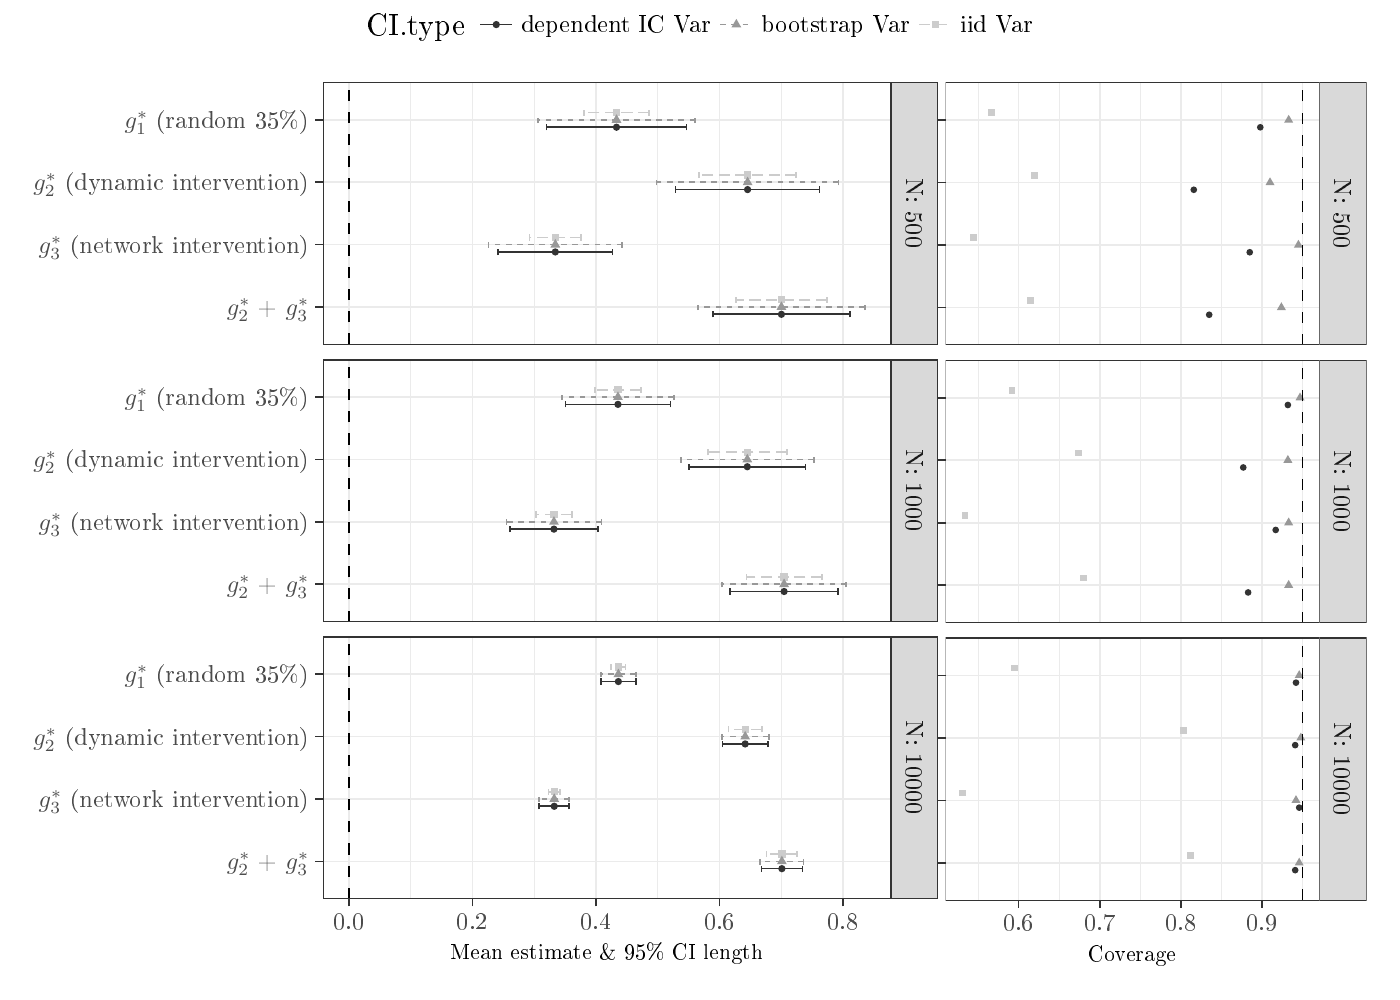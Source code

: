 % Created by tikzDevice version 0.10.1 on 2017-02-12 16:04:55
% !TEX encoding = UTF-8 Unicode
\documentclass[english]{article}
\nonstopmode

\usepackage{tikz}

\usepackage[active,tightpage,psfixbb]{preview}

\PreviewEnvironment{pgfpicture}

\setlength\PreviewBorder{0pt}

\newcommand{\SweaveOpts}[1]{}  % do not interfere with LaTeX
\newcommand{\SweaveInput}[1]{} % because they are not real TeX commands
\newcommand{\Sexpr}[1]{}       % will only be parsed by R

 % \documentclass[a4paper]{article}
\usepackage[T1]{fontenc}
\usepackage[latin9]{inputenc} % \usepackage[utf8]{inputenc}
\usepackage{geometry}
% \geometry{verbose,tmargin=2cm,bmargin=2cm,lmargin=3cm,rmargin=3cm}
\usepackage{amsthm, amsmath,amssymb} % ,amsfonts
\usepackage{setspace}
\usepackage{esint}
\usepackage[authoryear]{natbib}
\onehalfspacing

\makeatletter
\usepackage{authblk}
\usepackage[multiple]{footmisc}
\usepackage{pdflscape}
\usepackage{booktabs}

% \usepackage{jheppub}
%%\usepackage[round]{natbib}
\usepackage[colorlinks=true,urlcolor=blue]{hyperref}
\usepackage{graphicx}
\usepackage{pdflscape}
\usepackage{color}
\usepackage{float}

\definecolor{blue}{rgb}{.2,.2,.7}
\definecolor{red}{rgb}{.7,.2,.2}
\definecolor{green}{rgb}{0,.6,.3}
\definecolor{gray}{rgb}{0.45,0.45,0.45}
\newcommand{\btext}[1]{\textcolor{blue}{#1}}
\newcommand{\rtext}[1]{\textcolor{red}{#1}}
\newcommand{\gtext}[1]{\textcolor{green}{#1}}
\newcommand{\wtext}[1]{\textcolor{white}{#1}}
\newcommand{\old}[1]{\textcolor{gray}{#1}}
\definecolor{gray90}{RGB}{229,229,229}
\definecolor{gray77}{RGB}{196,196,196}
\definecolor{gray60}{RGB}{153,153,153}

\renewcommand{\thefootnote}{\alph{footnote}}
%%\newcommand{\acronym}[1]{\textsc{#1}}
%%\newcommand{\class}[1]{\mbox{\textsf{#1}}}
\newcommand{\code}[1]{\mbox{\texttt{#1}}}
\newcommand{\pkg}[1]{{\normalfont\fontseries{b}\selectfont #1}}
\newcommand{\proglang}[1]{\textsf{#1}}

\newcommand\XOR{\mathbin{\char`\^}}
\newcommand\independent{\protect\mathpalette{\protect\independenT}{\perp}}
\def\independenT#1#2{\mathrel{\rlap{$#1#2$}\mkern2mu{#1#2}}}

\theoremstyle{plain}
\newtheorem*{thm*}{\protect\theoremname}
\theoremstyle{plain}
\newtheorem*{lem*}{\protect\lemmaname}

\makeatother
\usepackage{babel}
\providecommand{\lemmaname}{Lemma}
\providecommand{\theoremname}{Theorem}


%\VignetteEngine{knitr::knitr}
%\VignetteIndexEntry{Introduction}



\begin{document}

\begin{tikzpicture}[x=1pt,y=1pt]
\definecolor{fillColor}{RGB}{255,255,255}
\path[use as bounding box,fill=fillColor,fill opacity=0.00] (0,0) rectangle (505.89,361.35);
\begin{scope}
\path[clip] (  0.00,  0.00) rectangle (505.89,361.35);
\definecolor{fillColor}{RGB}{255,255,255}

\path[fill=fillColor] (126.74,339.55) rectangle (379.15,365.38);
\end{scope}
\begin{scope}
\path[clip] (  0.00,  0.00) rectangle (505.89,361.35);
\definecolor{drawColor}{RGB}{0,0,0}

\node[text=drawColor,anchor=base west,inner sep=0pt, outer sep=0pt, scale=  1.10] at (132.43,348.68) {CI.type};
\end{scope}
\begin{scope}
\path[clip] (  0.00,  0.00) rectangle (505.89,361.35);
\definecolor{fillColor}{RGB}{255,255,255}

\path[fill=fillColor] (172.09,345.24) rectangle (186.54,359.69);
\end{scope}
\begin{scope}
\path[clip] (  0.00,  0.00) rectangle (505.89,361.35);
\definecolor{fillColor}{gray}{0.20}

\path[fill=fillColor] (179.32,352.46) circle (  1.32);
\end{scope}
\begin{scope}
\path[clip] (  0.00,  0.00) rectangle (505.89,361.35);
\definecolor{drawColor}{gray}{0.20}

\path[draw=drawColor,line width= 0.6pt,line join=round] (173.53,352.46) -- (185.10,352.46);
\end{scope}
\begin{scope}
\path[clip] (  0.00,  0.00) rectangle (505.89,361.35);
\definecolor{fillColor}{RGB}{255,255,255}

\path[fill=fillColor] (258.85,345.24) rectangle (273.31,359.69);
\end{scope}
\begin{scope}
\path[clip] (  0.00,  0.00) rectangle (505.89,361.35);
\definecolor{fillColor}{RGB}{152,152,152}

\path[fill=fillColor] (266.08,354.52) --
	(267.86,351.44) --
	(264.30,351.44) --
	cycle;
\end{scope}
\begin{scope}
\path[clip] (  0.00,  0.00) rectangle (505.89,361.35);
\definecolor{drawColor}{RGB}{152,152,152}

\path[draw=drawColor,line width= 0.6pt,dash pattern=on 2pt off 2pt ,line join=round] (260.30,352.46) -- (271.86,352.46);
\end{scope}
\begin{scope}
\path[clip] (  0.00,  0.00) rectangle (505.89,361.35);
\definecolor{fillColor}{RGB}{255,255,255}

\path[fill=fillColor] (330.78,345.24) rectangle (345.24,359.69);
\end{scope}
\begin{scope}
\path[clip] (  0.00,  0.00) rectangle (505.89,361.35);
\definecolor{fillColor}{gray}{0.80}

\path[fill=fillColor] (336.69,351.14) --
	(339.33,351.14) --
	(339.33,353.78) --
	(336.69,353.78) --
	cycle;
\end{scope}
\begin{scope}
\path[clip] (  0.00,  0.00) rectangle (505.89,361.35);
\definecolor{drawColor}{gray}{0.80}

\path[draw=drawColor,line width= 0.6pt,dash pattern=on 4pt off 2pt ,line join=round] (332.23,352.46) -- (343.79,352.46);
\end{scope}
\begin{scope}
\path[clip] (  0.00,  0.00) rectangle (505.89,361.35);
\definecolor{drawColor}{RGB}{0,0,0}

\node[text=drawColor,anchor=base west,inner sep=0pt, outer sep=0pt, scale=  0.88] at (188.35,349.43) {dependent IC Var};
\end{scope}
\begin{scope}
\path[clip] (  0.00,  0.00) rectangle (505.89,361.35);
\definecolor{drawColor}{RGB}{0,0,0}

\node[text=drawColor,anchor=base west,inner sep=0pt, outer sep=0pt, scale=  0.88] at (275.11,349.43) {bootstrap Var};
\end{scope}
\begin{scope}
\path[clip] (  0.00,  0.00) rectangle (505.89,361.35);
\definecolor{drawColor}{RGB}{0,0,0}

\node[text=drawColor,anchor=base west,inner sep=0pt, outer sep=0pt, scale=  0.88] at (347.04,349.43) {iid Var};
\end{scope}
\begin{scope}
\path[clip] (  0.00,  0.00) rectangle (338.95,343.58);
\definecolor{drawColor}{RGB}{255,255,255}
\definecolor{fillColor}{RGB}{255,255,255}

\path[draw=drawColor,line width= 0.6pt,line join=round,line cap=round,fill=fillColor] (  0.00,  0.00) rectangle (338.95,343.58);
\end{scope}
\begin{scope}
\path[clip] (116.73,236.88) rectangle (321.89,331.53);
\definecolor{fillColor}{RGB}{255,255,255}

\path[fill=fillColor] (116.73,236.88) rectangle (321.89,331.53);
\definecolor{drawColor}{gray}{0.92}

\path[draw=drawColor,line width= 0.3pt,line join=round] (148.39,236.88) --
	(148.39,331.53);

\path[draw=drawColor,line width= 0.3pt,line join=round] (193.05,236.88) --
	(193.05,331.53);

\path[draw=drawColor,line width= 0.3pt,line join=round] (237.70,236.88) --
	(237.70,331.53);

\path[draw=drawColor,line width= 0.3pt,line join=round] (282.36,236.88) --
	(282.36,331.53);

\path[draw=drawColor,line width= 0.6pt,line join=round] (116.73,250.40) --
	(321.89,250.40);

\path[draw=drawColor,line width= 0.6pt,line join=round] (116.73,272.94) --
	(321.89,272.94);

\path[draw=drawColor,line width= 0.6pt,line join=round] (116.73,295.47) --
	(321.89,295.47);

\path[draw=drawColor,line width= 0.6pt,line join=round] (116.73,318.01) --
	(321.89,318.01);

\path[draw=drawColor,line width= 0.6pt,line join=round] (126.06,236.88) --
	(126.06,331.53);

\path[draw=drawColor,line width= 0.6pt,line join=round] (170.72,236.88) --
	(170.72,331.53);

\path[draw=drawColor,line width= 0.6pt,line join=round] (215.38,236.88) --
	(215.38,331.53);

\path[draw=drawColor,line width= 0.6pt,line join=round] (260.03,236.88) --
	(260.03,331.53);

\path[draw=drawColor,line width= 0.6pt,line join=round] (304.69,236.88) --
	(304.69,331.53);
\definecolor{fillColor}{gray}{0.80}

\path[fill=fillColor] (281.04,251.71) --
	(283.68,251.71) --
	(283.68,254.35) --
	(281.04,254.35) --
	cycle;
\definecolor{fillColor}{RGB}{152,152,152}

\path[fill=fillColor] (282.36,252.45) --
	(284.14,249.37) --
	(280.59,249.37) --
	cycle;
\definecolor{fillColor}{gray}{0.20}

\path[fill=fillColor] (282.36,247.77) circle (  1.32);
\definecolor{fillColor}{gray}{0.80}

\path[fill=fillColor] (199.34,274.25) --
	(201.98,274.25) --
	(201.98,276.89) --
	(199.34,276.89) --
	cycle;
\definecolor{fillColor}{RGB}{152,152,152}

\path[fill=fillColor] (200.66,274.99) --
	(202.44,271.91) --
	(198.88,271.91) --
	cycle;
\definecolor{fillColor}{gray}{0.20}

\path[fill=fillColor] (200.66,270.31) circle (  1.32);
\definecolor{fillColor}{gray}{0.80}

\path[fill=fillColor] (268.82,296.78) --
	(271.46,296.78) --
	(271.46,299.42) --
	(268.82,299.42) --
	cycle;
\definecolor{fillColor}{RGB}{152,152,152}

\path[fill=fillColor] (270.14,297.53) --
	(271.92,294.45) --
	(268.37,294.45) --
	cycle;
\definecolor{fillColor}{gray}{0.20}

\path[fill=fillColor] (270.14,292.84) circle (  1.32);
\definecolor{fillColor}{gray}{0.80}

\path[fill=fillColor] (221.45,319.32) --
	(224.09,319.32) --
	(224.09,321.96) --
	(221.45,321.96) --
	cycle;
\definecolor{fillColor}{RGB}{152,152,152}

\path[fill=fillColor] (222.77,320.06) --
	(224.55,316.99) --
	(221.00,316.99) --
	cycle;
\definecolor{fillColor}{gray}{0.20}

\path[fill=fillColor] (222.77,315.38) circle (  1.32);
\definecolor{drawColor}{gray}{0.80}

\path[draw=drawColor,line width= 0.6pt,dash pattern=on 4pt off 2pt ,line join=round] (298.81,251.90) --
	(298.81,254.16);

\path[draw=drawColor,line width= 0.6pt,dash pattern=on 4pt off 2pt ,line join=round] (298.81,253.03) --
	(265.91,253.03);

\path[draw=drawColor,line width= 0.6pt,dash pattern=on 4pt off 2pt ,line join=round] (265.91,251.90) --
	(265.91,254.16);
\definecolor{drawColor}{RGB}{152,152,152}

\path[draw=drawColor,line width= 0.6pt,dash pattern=on 2pt off 2pt ,line join=round] (312.56,249.27) --
	(312.56,251.53);

\path[draw=drawColor,line width= 0.6pt,dash pattern=on 2pt off 2pt ,line join=round] (312.56,250.40) --
	(252.16,250.40);

\path[draw=drawColor,line width= 0.6pt,dash pattern=on 2pt off 2pt ,line join=round] (252.16,249.27) --
	(252.16,251.53);
\definecolor{drawColor}{gray}{0.20}

\path[draw=drawColor,line width= 0.6pt,line join=round] (307.14,246.64) --
	(307.14,248.90);

\path[draw=drawColor,line width= 0.6pt,line join=round] (307.14,247.77) --
	(257.59,247.77);

\path[draw=drawColor,line width= 0.6pt,line join=round] (257.59,246.64) --
	(257.59,248.90);
\definecolor{drawColor}{gray}{0.80}

\path[draw=drawColor,line width= 0.6pt,dash pattern=on 4pt off 2pt ,line join=round] (209.99,274.44) --
	(209.99,276.69);

\path[draw=drawColor,line width= 0.6pt,dash pattern=on 4pt off 2pt ,line join=round] (209.99,275.57) --
	(191.33,275.57);

\path[draw=drawColor,line width= 0.6pt,dash pattern=on 4pt off 2pt ,line join=round] (191.33,274.44) --
	(191.33,276.69);
\definecolor{drawColor}{RGB}{152,152,152}

\path[draw=drawColor,line width= 0.6pt,dash pattern=on 2pt off 2pt ,line join=round] (224.84,271.81) --
	(224.84,274.06);

\path[draw=drawColor,line width= 0.6pt,dash pattern=on 2pt off 2pt ,line join=round] (224.84,272.94) --
	(176.48,272.94);

\path[draw=drawColor,line width= 0.6pt,dash pattern=on 2pt off 2pt ,line join=round] (176.48,271.81) --
	(176.48,274.06);
\definecolor{drawColor}{gray}{0.20}

\path[draw=drawColor,line width= 0.6pt,line join=round] (221.34,269.18) --
	(221.34,271.43);

\path[draw=drawColor,line width= 0.6pt,line join=round] (221.34,270.31) --
	(179.98,270.31);

\path[draw=drawColor,line width= 0.6pt,line join=round] (179.98,269.18) --
	(179.98,271.43);
\definecolor{drawColor}{gray}{0.80}

\path[draw=drawColor,line width= 0.6pt,dash pattern=on 4pt off 2pt ,line join=round] (287.70,296.98) --
	(287.70,299.23);

\path[draw=drawColor,line width= 0.6pt,dash pattern=on 4pt off 2pt ,line join=round] (287.70,298.10) --
	(252.58,298.10);

\path[draw=drawColor,line width= 0.6pt,dash pattern=on 4pt off 2pt ,line join=round] (252.58,296.98) --
	(252.58,299.23);
\definecolor{drawColor}{RGB}{152,152,152}

\path[draw=drawColor,line width= 0.6pt,dash pattern=on 2pt off 2pt ,line join=round] (303.01,294.35) --
	(303.01,296.60);

\path[draw=drawColor,line width= 0.6pt,dash pattern=on 2pt off 2pt ,line join=round] (303.01,295.47) --
	(237.28,295.47);

\path[draw=drawColor,line width= 0.6pt,dash pattern=on 2pt off 2pt ,line join=round] (237.28,294.35) --
	(237.28,296.60);
\definecolor{drawColor}{gray}{0.20}

\path[draw=drawColor,line width= 0.6pt,line join=round] (296.16,291.72) --
	(296.16,293.97);

\path[draw=drawColor,line width= 0.6pt,line join=round] (296.16,292.84) --
	(244.12,292.84);

\path[draw=drawColor,line width= 0.6pt,line join=round] (244.12,291.72) --
	(244.12,293.97);
\definecolor{drawColor}{gray}{0.80}

\path[draw=drawColor,line width= 0.6pt,dash pattern=on 4pt off 2pt ,line join=round] (234.57,319.51) --
	(234.57,321.77);

\path[draw=drawColor,line width= 0.6pt,dash pattern=on 4pt off 2pt ,line join=round] (234.57,320.64) --
	(210.97,320.64);

\path[draw=drawColor,line width= 0.6pt,dash pattern=on 4pt off 2pt ,line join=round] (210.97,319.51) --
	(210.97,321.77);
\definecolor{drawColor}{RGB}{152,152,152}

\path[draw=drawColor,line width= 0.6pt,dash pattern=on 2pt off 2pt ,line join=round] (251.16,316.88) --
	(251.16,319.14);

\path[draw=drawColor,line width= 0.6pt,dash pattern=on 2pt off 2pt ,line join=round] (251.16,318.01) --
	(194.38,318.01);

\path[draw=drawColor,line width= 0.6pt,dash pattern=on 2pt off 2pt ,line join=round] (194.38,316.88) --
	(194.38,319.14);
\definecolor{drawColor}{gray}{0.20}

\path[draw=drawColor,line width= 0.6pt,line join=round] (248.03,314.26) --
	(248.03,316.51);

\path[draw=drawColor,line width= 0.6pt,line join=round] (248.03,315.38) --
	(197.52,315.38);

\path[draw=drawColor,line width= 0.6pt,line join=round] (197.52,314.26) --
	(197.52,316.51);
\definecolor{drawColor}{RGB}{0,0,0}

\path[draw=drawColor,line width= 0.6pt,dash pattern=on 4pt off 4pt ,line join=round] (126.06,236.88) -- (126.06,331.53);
\definecolor{drawColor}{gray}{0.20}

\path[draw=drawColor,line width= 0.6pt,line join=round,line cap=round] (116.73,236.88) rectangle (321.89,331.53);
\end{scope}
\begin{scope}
\path[clip] (116.73,136.72) rectangle (321.89,231.38);
\definecolor{fillColor}{RGB}{255,255,255}

\path[fill=fillColor] (116.73,136.72) rectangle (321.89,231.38);
\definecolor{drawColor}{gray}{0.92}

\path[draw=drawColor,line width= 0.3pt,line join=round] (148.39,136.72) --
	(148.39,231.38);

\path[draw=drawColor,line width= 0.3pt,line join=round] (193.05,136.72) --
	(193.05,231.38);

\path[draw=drawColor,line width= 0.3pt,line join=round] (237.70,136.72) --
	(237.70,231.38);

\path[draw=drawColor,line width= 0.3pt,line join=round] (282.36,136.72) --
	(282.36,231.38);

\path[draw=drawColor,line width= 0.6pt,line join=round] (116.73,150.24) --
	(321.89,150.24);

\path[draw=drawColor,line width= 0.6pt,line join=round] (116.73,172.78) --
	(321.89,172.78);

\path[draw=drawColor,line width= 0.6pt,line join=round] (116.73,195.32) --
	(321.89,195.32);

\path[draw=drawColor,line width= 0.6pt,line join=round] (116.73,217.86) --
	(321.89,217.86);

\path[draw=drawColor,line width= 0.6pt,line join=round] (126.06,136.72) --
	(126.06,231.38);

\path[draw=drawColor,line width= 0.6pt,line join=round] (170.72,136.72) --
	(170.72,231.38);

\path[draw=drawColor,line width= 0.6pt,line join=round] (215.38,136.72) --
	(215.38,231.38);

\path[draw=drawColor,line width= 0.6pt,line join=round] (260.03,136.72) --
	(260.03,231.38);

\path[draw=drawColor,line width= 0.6pt,line join=round] (304.69,136.72) --
	(304.69,231.38);
\definecolor{fillColor}{gray}{0.80}

\path[fill=fillColor] (282.01,151.55) --
	(284.65,151.55) --
	(284.65,154.19) --
	(282.01,154.19) --
	cycle;
\definecolor{fillColor}{RGB}{152,152,152}

\path[fill=fillColor] (283.33,152.30) --
	(285.11,149.22) --
	(281.56,149.22) --
	cycle;
\definecolor{fillColor}{gray}{0.20}

\path[fill=fillColor] (283.33,147.61) circle (  1.32);
\definecolor{fillColor}{gray}{0.80}

\path[fill=fillColor] (198.85,174.09) --
	(201.49,174.09) --
	(201.49,176.73) --
	(198.85,176.73) --
	cycle;
\definecolor{fillColor}{RGB}{152,152,152}

\path[fill=fillColor] (200.17,174.83) --
	(201.95,171.75) --
	(198.39,171.75) --
	cycle;
\definecolor{fillColor}{gray}{0.20}

\path[fill=fillColor] (200.17,170.15) circle (  1.32);
\definecolor{fillColor}{gray}{0.80}

\path[fill=fillColor] (268.72,196.63) --
	(271.36,196.63) --
	(271.36,199.27) --
	(268.72,199.27) --
	cycle;
\definecolor{fillColor}{RGB}{152,152,152}

\path[fill=fillColor] (270.04,197.37) --
	(271.82,194.29) --
	(268.26,194.29) --
	cycle;
\definecolor{fillColor}{gray}{0.20}

\path[fill=fillColor] (270.04,192.69) circle (  1.32);
\definecolor{fillColor}{gray}{0.80}

\path[fill=fillColor] (221.98,219.16) --
	(224.62,219.16) --
	(224.62,221.80) --
	(221.98,221.80) --
	cycle;
\definecolor{fillColor}{RGB}{152,152,152}

\path[fill=fillColor] (223.30,219.91) --
	(225.07,216.83) --
	(221.52,216.83) --
	cycle;
\definecolor{fillColor}{gray}{0.20}

\path[fill=fillColor] (223.30,215.23) circle (  1.32);
\definecolor{drawColor}{gray}{0.80}

\path[draw=drawColor,line width= 0.6pt,dash pattern=on 4pt off 2pt ,line join=round] (296.98,151.75) --
	(296.98,154.00);

\path[draw=drawColor,line width= 0.6pt,dash pattern=on 4pt off 2pt ,line join=round] (296.98,152.87) --
	(269.69,152.87);

\path[draw=drawColor,line width= 0.6pt,dash pattern=on 4pt off 2pt ,line join=round] (269.69,151.75) --
	(269.69,154.00);
\definecolor{drawColor}{RGB}{152,152,152}

\path[draw=drawColor,line width= 0.6pt,dash pattern=on 2pt off 2pt ,line join=round] (305.78,149.12) --
	(305.78,151.37);

\path[draw=drawColor,line width= 0.6pt,dash pattern=on 2pt off 2pt ,line join=round] (305.78,150.24) --
	(260.89,150.24);

\path[draw=drawColor,line width= 0.6pt,dash pattern=on 2pt off 2pt ,line join=round] (260.89,149.12) --
	(260.89,151.37);
\definecolor{drawColor}{gray}{0.20}

\path[draw=drawColor,line width= 0.6pt,line join=round] (302.80,146.49) --
	(302.80,148.74);

\path[draw=drawColor,line width= 0.6pt,line join=round] (302.80,147.61) --
	(263.87,147.61);

\path[draw=drawColor,line width= 0.6pt,line join=round] (263.87,146.49) --
	(263.87,148.74);
\definecolor{drawColor}{gray}{0.80}

\path[draw=drawColor,line width= 0.6pt,dash pattern=on 4pt off 2pt ,line join=round] (206.76,174.28) --
	(206.76,176.54);

\path[draw=drawColor,line width= 0.6pt,dash pattern=on 4pt off 2pt ,line join=round] (206.76,175.41) --
	(193.58,175.41);

\path[draw=drawColor,line width= 0.6pt,dash pattern=on 4pt off 2pt ,line join=round] (193.58,174.28) --
	(193.58,176.54);
\definecolor{drawColor}{RGB}{152,152,152}

\path[draw=drawColor,line width= 0.6pt,dash pattern=on 2pt off 2pt ,line join=round] (217.31,171.65) --
	(217.31,173.91);

\path[draw=drawColor,line width= 0.6pt,dash pattern=on 2pt off 2pt ,line join=round] (217.31,172.78) --
	(183.03,172.78);

\path[draw=drawColor,line width= 0.6pt,dash pattern=on 2pt off 2pt ,line join=round] (183.03,171.65) --
	(183.03,173.91);
\definecolor{drawColor}{gray}{0.20}

\path[draw=drawColor,line width= 0.6pt,line join=round] (216.15,169.02) --
	(216.15,171.28);

\path[draw=drawColor,line width= 0.6pt,line join=round] (216.15,170.15) --
	(184.19,170.15);

\path[draw=drawColor,line width= 0.6pt,line join=round] (184.19,169.02) --
	(184.19,171.28);
\definecolor{drawColor}{gray}{0.80}

\path[draw=drawColor,line width= 0.6pt,dash pattern=on 4pt off 2pt ,line join=round] (284.27,196.82) --
	(284.27,199.07);

\path[draw=drawColor,line width= 0.6pt,dash pattern=on 4pt off 2pt ,line join=round] (284.27,197.95) --
	(255.81,197.95);

\path[draw=drawColor,line width= 0.6pt,dash pattern=on 4pt off 2pt ,line join=round] (255.81,196.82) --
	(255.81,199.07);
\definecolor{drawColor}{RGB}{152,152,152}

\path[draw=drawColor,line width= 0.6pt,dash pattern=on 2pt off 2pt ,line join=round] (294.08,194.19) --
	(294.08,196.44);

\path[draw=drawColor,line width= 0.6pt,dash pattern=on 2pt off 2pt ,line join=round] (294.08,195.32) --
	(246.00,195.32);

\path[draw=drawColor,line width= 0.6pt,dash pattern=on 2pt off 2pt ,line join=round] (246.00,194.19) --
	(246.00,196.44);
\definecolor{drawColor}{gray}{0.20}

\path[draw=drawColor,line width= 0.6pt,line join=round] (291.06,191.56) --
	(291.06,193.82);

\path[draw=drawColor,line width= 0.6pt,line join=round] (291.06,192.69) --
	(249.02,192.69);

\path[draw=drawColor,line width= 0.6pt,line join=round] (249.02,191.56) --
	(249.02,193.82);
\definecolor{drawColor}{gray}{0.80}

\path[draw=drawColor,line width= 0.6pt,dash pattern=on 4pt off 2pt ,line join=round] (231.63,219.36) --
	(231.63,221.61);

\path[draw=drawColor,line width= 0.6pt,dash pattern=on 4pt off 2pt ,line join=round] (231.63,220.48) --
	(214.96,220.48);

\path[draw=drawColor,line width= 0.6pt,dash pattern=on 4pt off 2pt ,line join=round] (214.96,219.36) --
	(214.96,221.61);
\definecolor{drawColor}{RGB}{152,152,152}

\path[draw=drawColor,line width= 0.6pt,dash pattern=on 2pt off 2pt ,line join=round] (243.44,216.73) --
	(243.44,218.98);

\path[draw=drawColor,line width= 0.6pt,dash pattern=on 2pt off 2pt ,line join=round] (243.44,217.86) --
	(203.15,217.86);

\path[draw=drawColor,line width= 0.6pt,dash pattern=on 2pt off 2pt ,line join=round] (203.15,216.73) --
	(203.15,218.98);
\definecolor{drawColor}{gray}{0.20}

\path[draw=drawColor,line width= 0.6pt,line join=round] (242.27,214.10) --
	(242.27,216.35);

\path[draw=drawColor,line width= 0.6pt,line join=round] (242.27,215.23) --
	(204.32,215.23);

\path[draw=drawColor,line width= 0.6pt,line join=round] (204.32,214.10) --
	(204.32,216.35);
\definecolor{drawColor}{RGB}{0,0,0}

\path[draw=drawColor,line width= 0.6pt,dash pattern=on 4pt off 4pt ,line join=round] (126.06,136.72) -- (126.06,231.38);
\definecolor{drawColor}{gray}{0.20}

\path[draw=drawColor,line width= 0.6pt,line join=round,line cap=round] (116.73,136.72) rectangle (321.89,231.38);
\end{scope}
\begin{scope}
\path[clip] (116.73, 36.56) rectangle (321.89,131.22);
\definecolor{fillColor}{RGB}{255,255,255}

\path[fill=fillColor] (116.73, 36.56) rectangle (321.89,131.22);
\definecolor{drawColor}{gray}{0.92}

\path[draw=drawColor,line width= 0.3pt,line join=round] (148.39, 36.56) --
	(148.39,131.22);

\path[draw=drawColor,line width= 0.3pt,line join=round] (193.05, 36.56) --
	(193.05,131.22);

\path[draw=drawColor,line width= 0.3pt,line join=round] (237.70, 36.56) --
	(237.70,131.22);

\path[draw=drawColor,line width= 0.3pt,line join=round] (282.36, 36.56) --
	(282.36,131.22);

\path[draw=drawColor,line width= 0.6pt,line join=round] (116.73, 50.09) --
	(321.89, 50.09);

\path[draw=drawColor,line width= 0.6pt,line join=round] (116.73, 72.62) --
	(321.89, 72.62);

\path[draw=drawColor,line width= 0.6pt,line join=round] (116.73, 95.16) --
	(321.89, 95.16);

\path[draw=drawColor,line width= 0.6pt,line join=round] (116.73,117.70) --
	(321.89,117.70);

\path[draw=drawColor,line width= 0.6pt,line join=round] (126.06, 36.56) --
	(126.06,131.22);

\path[draw=drawColor,line width= 0.6pt,line join=round] (170.72, 36.56) --
	(170.72,131.22);

\path[draw=drawColor,line width= 0.6pt,line join=round] (215.38, 36.56) --
	(215.38,131.22);

\path[draw=drawColor,line width= 0.6pt,line join=round] (260.03, 36.56) --
	(260.03,131.22);

\path[draw=drawColor,line width= 0.6pt,line join=round] (304.69, 36.56) --
	(304.69,131.22);
\definecolor{fillColor}{gray}{0.80}

\path[fill=fillColor] (281.21, 51.40) --
	(283.85, 51.40) --
	(283.85, 54.04) --
	(281.21, 54.04) --
	cycle;
\definecolor{fillColor}{RGB}{152,152,152}

\path[fill=fillColor] (282.53, 52.14) --
	(284.31, 49.06) --
	(280.75, 49.06) --
	cycle;
\definecolor{fillColor}{gray}{0.20}

\path[fill=fillColor] (282.53, 47.46) circle (  1.32);
\definecolor{fillColor}{gray}{0.80}

\path[fill=fillColor] (198.95, 73.93) --
	(201.58, 73.93) --
	(201.58, 76.57) --
	(198.95, 76.57) --
	cycle;
\definecolor{fillColor}{RGB}{152,152,152}

\path[fill=fillColor] (200.27, 74.68) --
	(202.04, 71.60) --
	(198.49, 71.60) --
	cycle;
\definecolor{fillColor}{gray}{0.20}

\path[fill=fillColor] (200.27, 70.00) circle (  1.32);
\definecolor{fillColor}{gray}{0.80}

\path[fill=fillColor] (267.95, 96.47) --
	(270.59, 96.47) --
	(270.59, 99.11) --
	(267.95, 99.11) --
	cycle;
\definecolor{fillColor}{RGB}{152,152,152}

\path[fill=fillColor] (269.27, 97.21) --
	(271.05, 94.14) --
	(267.50, 94.14) --
	cycle;
\definecolor{fillColor}{gray}{0.20}

\path[fill=fillColor] (269.27, 92.53) circle (  1.32);
\definecolor{fillColor}{gray}{0.80}

\path[fill=fillColor] (222.13,119.01) --
	(224.77,119.01) --
	(224.77,121.65) --
	(222.13,121.65) --
	cycle;
\definecolor{fillColor}{RGB}{152,152,152}

\path[fill=fillColor] (223.45,119.75) --
	(225.22,116.67) --
	(221.67,116.67) --
	cycle;
\definecolor{fillColor}{gray}{0.20}

\path[fill=fillColor] (223.45,115.07) circle (  1.32);
\definecolor{drawColor}{gray}{0.80}

\path[draw=drawColor,line width= 0.6pt,dash pattern=on 4pt off 2pt ,line join=round] (288.11, 51.59) --
	(288.11, 53.84);

\path[draw=drawColor,line width= 0.6pt,dash pattern=on 4pt off 2pt ,line join=round] (288.11, 52.72) --
	(276.95, 52.72);

\path[draw=drawColor,line width= 0.6pt,dash pattern=on 4pt off 2pt ,line join=round] (276.95, 51.59) --
	(276.95, 53.84);
\definecolor{drawColor}{RGB}{152,152,152}

\path[draw=drawColor,line width= 0.6pt,dash pattern=on 2pt off 2pt ,line join=round] (290.38, 48.96) --
	(290.38, 51.21);

\path[draw=drawColor,line width= 0.6pt,dash pattern=on 2pt off 2pt ,line join=round] (290.38, 50.09) --
	(274.68, 50.09);

\path[draw=drawColor,line width= 0.6pt,dash pattern=on 2pt off 2pt ,line join=round] (274.68, 48.96) --
	(274.68, 51.21);
\definecolor{drawColor}{gray}{0.20}

\path[draw=drawColor,line width= 0.6pt,line join=round] (289.94, 46.33) --
	(289.94, 48.58);

\path[draw=drawColor,line width= 0.6pt,line join=round] (289.94, 47.46) --
	(275.12, 47.46);

\path[draw=drawColor,line width= 0.6pt,line join=round] (275.12, 46.33) --
	(275.12, 48.58);
\definecolor{drawColor}{gray}{0.80}

\path[draw=drawColor,line width= 0.6pt,dash pattern=on 4pt off 2pt ,line join=round] (202.35, 74.13) --
	(202.35, 76.38);

\path[draw=drawColor,line width= 0.6pt,dash pattern=on 4pt off 2pt ,line join=round] (202.35, 75.25) --
	(198.18, 75.25);

\path[draw=drawColor,line width= 0.6pt,dash pattern=on 4pt off 2pt ,line join=round] (198.18, 74.13) --
	(198.18, 76.38);
\definecolor{drawColor}{RGB}{152,152,152}

\path[draw=drawColor,line width= 0.6pt,dash pattern=on 2pt off 2pt ,line join=round] (205.72, 71.50) --
	(205.72, 73.75);

\path[draw=drawColor,line width= 0.6pt,dash pattern=on 2pt off 2pt ,line join=round] (205.72, 72.62) --
	(194.81, 72.62);

\path[draw=drawColor,line width= 0.6pt,dash pattern=on 2pt off 2pt ,line join=round] (194.81, 71.50) --
	(194.81, 73.75);
\definecolor{drawColor}{gray}{0.20}

\path[draw=drawColor,line width= 0.6pt,line join=round] (205.72, 68.87) --
	(205.72, 71.12);

\path[draw=drawColor,line width= 0.6pt,line join=round] (205.72, 70.00) --
	(194.81, 70.00);

\path[draw=drawColor,line width= 0.6pt,line join=round] (194.81, 68.87) --
	(194.81, 71.12);
\definecolor{drawColor}{gray}{0.80}

\path[draw=drawColor,line width= 0.6pt,dash pattern=on 4pt off 2pt ,line join=round] (275.33, 96.66) --
	(275.33, 98.92);

\path[draw=drawColor,line width= 0.6pt,dash pattern=on 4pt off 2pt ,line join=round] (275.33, 97.79) --
	(263.21, 97.79);

\path[draw=drawColor,line width= 0.6pt,dash pattern=on 4pt off 2pt ,line join=round] (263.21, 96.66) --
	(263.21, 98.92);
\definecolor{drawColor}{RGB}{152,152,152}

\path[draw=drawColor,line width= 0.6pt,dash pattern=on 2pt off 2pt ,line join=round] (277.77, 94.03) --
	(277.77, 96.29);

\path[draw=drawColor,line width= 0.6pt,dash pattern=on 2pt off 2pt ,line join=round] (277.77, 95.16) --
	(260.78, 95.16);

\path[draw=drawColor,line width= 0.6pt,dash pattern=on 2pt off 2pt ,line join=round] (260.78, 94.03) --
	(260.78, 96.29);
\definecolor{drawColor}{gray}{0.20}

\path[draw=drawColor,line width= 0.6pt,line join=round] (277.42, 91.41) --
	(277.42, 93.66);

\path[draw=drawColor,line width= 0.6pt,line join=round] (277.42, 92.53) --
	(261.12, 92.53);

\path[draw=drawColor,line width= 0.6pt,line join=round] (261.12, 91.41) --
	(261.12, 93.66);
\definecolor{drawColor}{gray}{0.80}

\path[draw=drawColor,line width= 0.6pt,dash pattern=on 4pt off 2pt ,line join=round] (226.08,119.20) --
	(226.08,121.46);

\path[draw=drawColor,line width= 0.6pt,dash pattern=on 4pt off 2pt ,line join=round] (226.08,120.33) --
	(220.82,120.33);

\path[draw=drawColor,line width= 0.6pt,dash pattern=on 4pt off 2pt ,line join=round] (220.82,119.20) --
	(220.82,121.46);
\definecolor{drawColor}{RGB}{152,152,152}

\path[draw=drawColor,line width= 0.6pt,dash pattern=on 2pt off 2pt ,line join=round] (229.79,116.57) --
	(229.79,118.83);

\path[draw=drawColor,line width= 0.6pt,dash pattern=on 2pt off 2pt ,line join=round] (229.79,117.70) --
	(217.10,117.70);

\path[draw=drawColor,line width= 0.6pt,dash pattern=on 2pt off 2pt ,line join=round] (217.10,116.57) --
	(217.10,118.83);
\definecolor{drawColor}{gray}{0.20}

\path[draw=drawColor,line width= 0.6pt,line join=round] (229.78,113.94) --
	(229.78,116.20);

\path[draw=drawColor,line width= 0.6pt,line join=round] (229.78,115.07) --
	(217.12,115.07);

\path[draw=drawColor,line width= 0.6pt,line join=round] (217.12,113.94) --
	(217.12,116.20);
\definecolor{drawColor}{RGB}{0,0,0}

\path[draw=drawColor,line width= 0.6pt,dash pattern=on 4pt off 4pt ,line join=round] (126.06, 36.56) -- (126.06,131.22);
\definecolor{drawColor}{gray}{0.20}

\path[draw=drawColor,line width= 0.6pt,line join=round,line cap=round] (116.73, 36.56) rectangle (321.89,131.22);
\end{scope}
\begin{scope}
\path[clip] (321.89,236.88) rectangle (338.95,331.53);
\definecolor{drawColor}{gray}{0.20}
\definecolor{fillColor}{gray}{0.85}

\path[draw=drawColor,line width= 0.6pt,line join=round,line cap=round,fill=fillColor] (321.89,236.88) rectangle (338.95,331.53);
\definecolor{drawColor}{gray}{0.10}

\node[text=drawColor,rotate=-90.00,anchor=base,inner sep=0pt, outer sep=0pt, scale=  0.88] at (327.39,284.21) {N: 500};
\end{scope}
\begin{scope}
\path[clip] (321.89,136.72) rectangle (338.95,231.38);
\definecolor{drawColor}{gray}{0.20}
\definecolor{fillColor}{gray}{0.85}

\path[draw=drawColor,line width= 0.6pt,line join=round,line cap=round,fill=fillColor] (321.89,136.72) rectangle (338.95,231.38);
\definecolor{drawColor}{gray}{0.10}

\node[text=drawColor,rotate=-90.00,anchor=base,inner sep=0pt, outer sep=0pt, scale=  0.88] at (327.39,184.05) {N: 1000};
\end{scope}
\begin{scope}
\path[clip] (321.89, 36.56) rectangle (338.95,131.22);
\definecolor{drawColor}{gray}{0.20}
\definecolor{fillColor}{gray}{0.85}

\path[draw=drawColor,line width= 0.6pt,line join=round,line cap=round,fill=fillColor] (321.89, 36.56) rectangle (338.95,131.22);
\definecolor{drawColor}{gray}{0.10}

\node[text=drawColor,rotate=-90.00,anchor=base,inner sep=0pt, outer sep=0pt, scale=  0.88] at (327.39, 83.89) {N: 10000};
\end{scope}
\begin{scope}
\path[clip] (  0.00,  0.00) rectangle (505.89,361.35);
\definecolor{drawColor}{gray}{0.20}

\path[draw=drawColor,line width= 0.6pt,line join=round] (126.06, 33.81) --
	(126.06, 36.56);

\path[draw=drawColor,line width= 0.6pt,line join=round] (170.72, 33.81) --
	(170.72, 36.56);

\path[draw=drawColor,line width= 0.6pt,line join=round] (215.38, 33.81) --
	(215.38, 36.56);

\path[draw=drawColor,line width= 0.6pt,line join=round] (260.03, 33.81) --
	(260.03, 36.56);

\path[draw=drawColor,line width= 0.6pt,line join=round] (304.69, 33.81) --
	(304.69, 36.56);
\end{scope}
\begin{scope}
\path[clip] (  0.00,  0.00) rectangle (505.89,361.35);
\definecolor{drawColor}{gray}{0.30}

\node[text=drawColor,anchor=base,inner sep=0pt, outer sep=0pt, scale=  0.88] at (126.06, 25.55) {0.0};

\node[text=drawColor,anchor=base,inner sep=0pt, outer sep=0pt, scale=  0.88] at (170.72, 25.55) {0.2};

\node[text=drawColor,anchor=base,inner sep=0pt, outer sep=0pt, scale=  0.88] at (215.38, 25.55) {0.4};

\node[text=drawColor,anchor=base,inner sep=0pt, outer sep=0pt, scale=  0.88] at (260.03, 25.55) {0.6};

\node[text=drawColor,anchor=base,inner sep=0pt, outer sep=0pt, scale=  0.88] at (304.69, 25.55) {0.8};
\end{scope}
\begin{scope}
\path[clip] (  0.00,  0.00) rectangle (505.89,361.35);
\definecolor{drawColor}{gray}{0.30}

\node[text=drawColor,anchor=base east,inner sep=0pt, outer sep=0pt, scale=  0.88] at (111.78,247.37) {$g^*_2$ + $g^*_3$};

\node[text=drawColor,anchor=base east,inner sep=0pt, outer sep=0pt, scale=  0.88] at (111.78,269.91) {$g^*_3$ (network intervention)};

\node[text=drawColor,anchor=base east,inner sep=0pt, outer sep=0pt, scale=  0.88] at (111.78,292.44) {$g^*_2$ (dynamic intervention)};

\node[text=drawColor,anchor=base east,inner sep=0pt, outer sep=0pt, scale=  0.88] at (111.78,314.98) {$g^*_1$ (random 35\%)};
\end{scope}
\begin{scope}
\path[clip] (  0.00,  0.00) rectangle (505.89,361.35);
\definecolor{drawColor}{gray}{0.20}

\path[draw=drawColor,line width= 0.6pt,line join=round] (113.98,250.40) --
	(116.73,250.40);

\path[draw=drawColor,line width= 0.6pt,line join=round] (113.98,272.94) --
	(116.73,272.94);

\path[draw=drawColor,line width= 0.6pt,line join=round] (113.98,295.47) --
	(116.73,295.47);

\path[draw=drawColor,line width= 0.6pt,line join=round] (113.98,318.01) --
	(116.73,318.01);
\end{scope}
\begin{scope}
\path[clip] (  0.00,  0.00) rectangle (505.89,361.35);
\definecolor{drawColor}{gray}{0.30}

\node[text=drawColor,anchor=base east,inner sep=0pt, outer sep=0pt, scale=  0.88] at (111.78,147.21) {$g^*_2$ + $g^*_3$};

\node[text=drawColor,anchor=base east,inner sep=0pt, outer sep=0pt, scale=  0.88] at (111.78,169.75) {$g^*_3$ (network intervention)};

\node[text=drawColor,anchor=base east,inner sep=0pt, outer sep=0pt, scale=  0.88] at (111.78,192.29) {$g^*_2$ (dynamic intervention)};

\node[text=drawColor,anchor=base east,inner sep=0pt, outer sep=0pt, scale=  0.88] at (111.78,214.82) {$g^*_1$ (random 35\%)};
\end{scope}
\begin{scope}
\path[clip] (  0.00,  0.00) rectangle (505.89,361.35);
\definecolor{drawColor}{gray}{0.20}

\path[draw=drawColor,line width= 0.6pt,line join=round] (113.98,150.24) --
	(116.73,150.24);

\path[draw=drawColor,line width= 0.6pt,line join=round] (113.98,172.78) --
	(116.73,172.78);

\path[draw=drawColor,line width= 0.6pt,line join=round] (113.98,195.32) --
	(116.73,195.32);

\path[draw=drawColor,line width= 0.6pt,line join=round] (113.98,217.86) --
	(116.73,217.86);
\end{scope}
\begin{scope}
\path[clip] (  0.00,  0.00) rectangle (505.89,361.35);
\definecolor{drawColor}{gray}{0.30}

\node[text=drawColor,anchor=base east,inner sep=0pt, outer sep=0pt, scale=  0.88] at (111.78, 47.06) {$g^*_2$ + $g^*_3$};

\node[text=drawColor,anchor=base east,inner sep=0pt, outer sep=0pt, scale=  0.88] at (111.78, 69.59) {$g^*_3$ (network intervention)};

\node[text=drawColor,anchor=base east,inner sep=0pt, outer sep=0pt, scale=  0.88] at (111.78, 92.13) {$g^*_2$ (dynamic intervention)};

\node[text=drawColor,anchor=base east,inner sep=0pt, outer sep=0pt, scale=  0.88] at (111.78,114.67) {$g^*_1$ (random 35\%)};
\end{scope}
\begin{scope}
\path[clip] (  0.00,  0.00) rectangle (505.89,361.35);
\definecolor{drawColor}{gray}{0.20}

\path[draw=drawColor,line width= 0.6pt,line join=round] (113.98, 50.09) --
	(116.73, 50.09);

\path[draw=drawColor,line width= 0.6pt,line join=round] (113.98, 72.62) --
	(116.73, 72.62);

\path[draw=drawColor,line width= 0.6pt,line join=round] (113.98, 95.16) --
	(116.73, 95.16);

\path[draw=drawColor,line width= 0.6pt,line join=round] (113.98,117.70) --
	(116.73,117.70);
\end{scope}
\begin{scope}
\path[clip] (  0.00,  0.00) rectangle (505.89,361.35);
\definecolor{drawColor}{RGB}{0,0,0}

\node[text=drawColor,anchor=base,inner sep=0pt, outer sep=0pt, scale=  0.80] at (219.31, 14.54) {Mean estimate \& 95\% CI length};
\end{scope}
\begin{scope}
\path[clip] (338.95,  0.00) rectangle (505.89,343.58);
\definecolor{drawColor}{RGB}{255,255,255}
\definecolor{fillColor}{RGB}{255,255,255}

\path[draw=drawColor,line width= 0.6pt,line join=round,line cap=round,fill=fillColor] (338.95,  0.00) rectangle (505.89,343.58);
\end{scope}
\begin{scope}
\path[clip] (341.70,236.69) rectangle (476.78,331.53);
\definecolor{fillColor}{RGB}{255,255,255}

\path[fill=fillColor] (341.70,236.69) rectangle (476.78,331.53);
\definecolor{drawColor}{gray}{0.92}

\path[draw=drawColor,line width= 0.3pt,line join=round] (353.41,236.69) --
	(353.41,331.53);

\path[draw=drawColor,line width= 0.3pt,line join=round] (382.72,236.69) --
	(382.72,331.53);

\path[draw=drawColor,line width= 0.3pt,line join=round] (412.02,236.69) --
	(412.02,331.53);

\path[draw=drawColor,line width= 0.3pt,line join=round] (441.33,236.69) --
	(441.33,331.53);

\path[draw=drawColor,line width= 0.3pt,line join=round] (470.64,236.69) --
	(470.64,331.53);

\path[draw=drawColor,line width= 0.6pt,line join=round] (341.70,250.24) --
	(476.78,250.24);

\path[draw=drawColor,line width= 0.6pt,line join=round] (341.70,272.82) --
	(476.78,272.82);

\path[draw=drawColor,line width= 0.6pt,line join=round] (341.70,295.40) --
	(476.78,295.40);

\path[draw=drawColor,line width= 0.6pt,line join=round] (341.70,317.98) --
	(476.78,317.98);

\path[draw=drawColor,line width= 0.6pt,line join=round] (368.06,236.69) --
	(368.06,331.53);

\path[draw=drawColor,line width= 0.6pt,line join=round] (397.37,236.69) --
	(397.37,331.53);

\path[draw=drawColor,line width= 0.6pt,line join=round] (426.68,236.69) --
	(426.68,331.53);

\path[draw=drawColor,line width= 0.6pt,line join=round] (455.99,236.69) --
	(455.99,331.53);
\definecolor{fillColor}{gray}{0.80}

\path[fill=fillColor] (371.24,251.66) --
	(373.67,251.66) --
	(373.67,254.09) --
	(371.24,254.09) --
	cycle;
\definecolor{fillColor}{RGB}{152,152,152}

\path[fill=fillColor] (463.02,252.13) --
	(464.66,249.30) --
	(461.39,249.30) --
	cycle;
\definecolor{fillColor}{gray}{0.20}

\path[fill=fillColor] (436.94,247.61) circle (  1.21);
\definecolor{fillColor}{gray}{0.80}

\path[fill=fillColor] (350.43,274.24) --
	(352.86,274.24) --
	(352.86,276.67) --
	(350.43,276.67) --
	cycle;
\definecolor{fillColor}{RGB}{152,152,152}

\path[fill=fillColor] (469.18,274.71) --
	(470.81,271.88) --
	(467.55,271.88) --
	cycle;
\definecolor{fillColor}{gray}{0.20}

\path[fill=fillColor] (451.59,270.19) circle (  1.21);
\definecolor{fillColor}{gray}{0.80}

\path[fill=fillColor] (372.71,296.83) --
	(375.13,296.83) --
	(375.13,299.25) --
	(372.71,299.25) --
	cycle;
\definecolor{fillColor}{RGB}{152,152,152}

\path[fill=fillColor] (458.92,297.29) --
	(460.55,294.46) --
	(457.29,294.46) --
	cycle;
\definecolor{fillColor}{gray}{0.20}

\path[fill=fillColor] (431.37,292.77) circle (  1.21);
\definecolor{fillColor}{gray}{0.80}

\path[fill=fillColor] (357.18,319.41) --
	(359.60,319.41) --
	(359.60,321.83) --
	(357.18,321.83) --
	cycle;
\definecolor{fillColor}{RGB}{152,152,152}

\path[fill=fillColor] (465.66,319.87) --
	(467.29,317.04) --
	(464.03,317.04) --
	cycle;
\definecolor{fillColor}{gray}{0.20}

\path[fill=fillColor] (455.40,315.35) circle (  1.21);
\definecolor{drawColor}{RGB}{0,0,0}

\path[draw=drawColor,line width= 0.6pt,dash pattern=on 4pt off 4pt ,line join=round] (470.64,236.69) -- (470.64,331.53);
\definecolor{drawColor}{gray}{0.20}

\path[draw=drawColor,line width= 0.6pt,line join=round,line cap=round] (341.70,236.69) rectangle (476.78,331.53);
\end{scope}
\begin{scope}
\path[clip] (341.70,136.35) rectangle (476.78,231.19);
\definecolor{fillColor}{RGB}{255,255,255}

\path[fill=fillColor] (341.70,136.35) rectangle (476.78,231.19);
\definecolor{drawColor}{gray}{0.92}

\path[draw=drawColor,line width= 0.3pt,line join=round] (353.41,136.35) --
	(353.41,231.19);

\path[draw=drawColor,line width= 0.3pt,line join=round] (382.72,136.35) --
	(382.72,231.19);

\path[draw=drawColor,line width= 0.3pt,line join=round] (412.02,136.35) --
	(412.02,231.19);

\path[draw=drawColor,line width= 0.3pt,line join=round] (441.33,136.35) --
	(441.33,231.19);

\path[draw=drawColor,line width= 0.3pt,line join=round] (470.64,136.35) --
	(470.64,231.19);

\path[draw=drawColor,line width= 0.6pt,line join=round] (341.70,149.90) --
	(476.78,149.90);

\path[draw=drawColor,line width= 0.6pt,line join=round] (341.70,172.48) --
	(476.78,172.48);

\path[draw=drawColor,line width= 0.6pt,line join=round] (341.70,195.06) --
	(476.78,195.06);

\path[draw=drawColor,line width= 0.6pt,line join=round] (341.70,217.64) --
	(476.78,217.64);

\path[draw=drawColor,line width= 0.6pt,line join=round] (368.06,136.35) --
	(368.06,231.19);

\path[draw=drawColor,line width= 0.6pt,line join=round] (397.37,136.35) --
	(397.37,231.19);

\path[draw=drawColor,line width= 0.6pt,line join=round] (426.68,136.35) --
	(426.68,231.19);

\path[draw=drawColor,line width= 0.6pt,line join=round] (455.99,136.35) --
	(455.99,231.19);
\definecolor{fillColor}{gray}{0.80}

\path[fill=fillColor] (390.30,151.32) --
	(392.72,151.32) --
	(392.72,153.75) --
	(390.30,153.75) --
	cycle;
\definecolor{fillColor}{RGB}{152,152,152}

\path[fill=fillColor] (465.66,151.79) --
	(467.29,148.96) --
	(464.03,148.96) --
	cycle;
\definecolor{fillColor}{gray}{0.20}

\path[fill=fillColor] (451.01,147.27) circle (  1.21);
\definecolor{fillColor}{gray}{0.80}

\path[fill=fillColor] (347.50,173.90) --
	(349.93,173.90) --
	(349.93,176.33) --
	(347.50,176.33) --
	cycle;
\definecolor{fillColor}{RGB}{152,152,152}

\path[fill=fillColor] (465.66,174.37) --
	(467.29,171.54) --
	(464.03,171.54) --
	cycle;
\definecolor{fillColor}{gray}{0.20}

\path[fill=fillColor] (460.97,169.85) circle (  1.21);
\definecolor{fillColor}{gray}{0.80}

\path[fill=fillColor] (388.54,196.48) --
	(390.96,196.48) --
	(390.96,198.91) --
	(388.54,198.91) --
	cycle;
\definecolor{fillColor}{RGB}{152,152,152}

\path[fill=fillColor] (465.37,196.95) --
	(467.00,194.12) --
	(463.74,194.12) --
	cycle;
\definecolor{fillColor}{gray}{0.20}

\path[fill=fillColor] (449.25,192.43) circle (  1.21);
\definecolor{fillColor}{gray}{0.80}

\path[fill=fillColor] (364.50,219.07) --
	(366.93,219.07) --
	(366.93,221.49) --
	(364.50,221.49) --
	cycle;
\definecolor{fillColor}{RGB}{152,152,152}

\path[fill=fillColor] (469.76,219.53) --
	(471.40,216.70) --
	(468.13,216.70) --
	cycle;
\definecolor{fillColor}{gray}{0.20}

\path[fill=fillColor] (465.37,215.01) circle (  1.21);
\definecolor{drawColor}{RGB}{0,0,0}

\path[draw=drawColor,line width= 0.6pt,dash pattern=on 4pt off 4pt ,line join=round] (470.64,136.35) -- (470.64,231.19);
\definecolor{drawColor}{gray}{0.20}

\path[draw=drawColor,line width= 0.6pt,line join=round,line cap=round] (341.70,136.35) rectangle (476.78,231.19);
\end{scope}
\begin{scope}
\path[clip] (341.70, 36.01) rectangle (476.78,130.85);
\definecolor{fillColor}{RGB}{255,255,255}

\path[fill=fillColor] (341.70, 36.01) rectangle (476.78,130.85);
\definecolor{drawColor}{gray}{0.92}

\path[draw=drawColor,line width= 0.3pt,line join=round] (353.41, 36.01) --
	(353.41,130.85);

\path[draw=drawColor,line width= 0.3pt,line join=round] (382.72, 36.01) --
	(382.72,130.85);

\path[draw=drawColor,line width= 0.3pt,line join=round] (412.02, 36.01) --
	(412.02,130.85);

\path[draw=drawColor,line width= 0.3pt,line join=round] (441.33, 36.01) --
	(441.33,130.85);

\path[draw=drawColor,line width= 0.3pt,line join=round] (470.64, 36.01) --
	(470.64,130.85);

\path[draw=drawColor,line width= 0.6pt,line join=round] (341.70, 49.56) --
	(476.78, 49.56);

\path[draw=drawColor,line width= 0.6pt,line join=round] (341.70, 72.14) --
	(476.78, 72.14);

\path[draw=drawColor,line width= 0.6pt,line join=round] (341.70, 94.72) --
	(476.78, 94.72);

\path[draw=drawColor,line width= 0.6pt,line join=round] (341.70,117.30) --
	(476.78,117.30);

\path[draw=drawColor,line width= 0.6pt,line join=round] (368.06, 36.01) --
	(368.06,130.85);

\path[draw=drawColor,line width= 0.6pt,line join=round] (397.37, 36.01) --
	(397.37,130.85);

\path[draw=drawColor,line width= 0.6pt,line join=round] (426.68, 36.01) --
	(426.68,130.85);

\path[draw=drawColor,line width= 0.6pt,line join=round] (455.99, 36.01) --
	(455.99,130.85);
\definecolor{fillColor}{gray}{0.80}

\path[fill=fillColor] (428.98, 50.98) --
	(431.41, 50.98) --
	(431.41, 53.41) --
	(428.98, 53.41) --
	cycle;
\definecolor{fillColor}{RGB}{152,152,152}

\path[fill=fillColor] (469.47, 51.44) --
	(471.10, 48.62) --
	(467.84, 48.62) --
	cycle;
\definecolor{fillColor}{gray}{0.20}

\path[fill=fillColor] (468.01, 46.92) circle (  1.21);
\definecolor{fillColor}{gray}{0.80}

\path[fill=fillColor] (346.62, 73.56) --
	(349.05, 73.56) --
	(349.05, 75.99) --
	(346.62, 75.99) --
	cycle;
\definecolor{fillColor}{RGB}{152,152,152}

\path[fill=fillColor] (468.30, 74.03) --
	(469.93, 71.20) --
	(466.67, 71.20) --
	cycle;
\definecolor{fillColor}{gray}{0.20}

\path[fill=fillColor] (469.47, 69.51) circle (  1.21);
\definecolor{fillColor}{gray}{0.80}

\path[fill=fillColor] (426.35, 96.14) --
	(428.77, 96.14) --
	(428.77, 98.57) --
	(426.35, 98.57) --
	cycle;
\definecolor{fillColor}{RGB}{152,152,152}

\path[fill=fillColor] (470.06, 96.61) --
	(471.69, 93.78) --
	(468.42, 93.78) --
	cycle;
\definecolor{fillColor}{gray}{0.20}

\path[fill=fillColor] (468.01, 92.09) circle (  1.21);
\definecolor{fillColor}{gray}{0.80}

\path[fill=fillColor] (365.38,118.72) --
	(367.81,118.72) --
	(367.81,121.15) --
	(365.38,121.15) --
	cycle;
\definecolor{fillColor}{RGB}{152,152,152}

\path[fill=fillColor] (469.47,119.19) --
	(471.10,116.36) --
	(467.84,116.36) --
	cycle;
\definecolor{fillColor}{gray}{0.20}

\path[fill=fillColor] (468.30,114.67) circle (  1.21);
\definecolor{drawColor}{RGB}{0,0,0}

\path[draw=drawColor,line width= 0.6pt,dash pattern=on 4pt off 4pt ,line join=round] (470.64, 36.01) -- (470.64,130.85);
\definecolor{drawColor}{gray}{0.20}

\path[draw=drawColor,line width= 0.6pt,line join=round,line cap=round] (341.70, 36.01) rectangle (476.78,130.85);
\end{scope}
\begin{scope}
\path[clip] (476.78,236.69) rectangle (493.85,331.53);
\definecolor{drawColor}{gray}{0.20}
\definecolor{fillColor}{gray}{0.85}

\path[draw=drawColor,line width= 0.6pt,line join=round,line cap=round,fill=fillColor] (476.78,236.69) rectangle (493.85,331.53);
\definecolor{drawColor}{gray}{0.10}

\node[text=drawColor,rotate=-90.00,anchor=base,inner sep=0pt, outer sep=0pt, scale=  0.88] at (482.28,284.11) {N: 500};
\end{scope}
\begin{scope}
\path[clip] (476.78,136.35) rectangle (493.85,231.19);
\definecolor{drawColor}{gray}{0.20}
\definecolor{fillColor}{gray}{0.85}

\path[draw=drawColor,line width= 0.6pt,line join=round,line cap=round,fill=fillColor] (476.78,136.35) rectangle (493.85,231.19);
\definecolor{drawColor}{gray}{0.10}

\node[text=drawColor,rotate=-90.00,anchor=base,inner sep=0pt, outer sep=0pt, scale=  0.88] at (482.28,183.77) {N: 1000};
\end{scope}
\begin{scope}
\path[clip] (476.78, 36.01) rectangle (493.85,130.85);
\definecolor{drawColor}{gray}{0.20}
\definecolor{fillColor}{gray}{0.85}

\path[draw=drawColor,line width= 0.6pt,line join=round,line cap=round,fill=fillColor] (476.78, 36.01) rectangle (493.85,130.85);
\definecolor{drawColor}{gray}{0.10}

\node[text=drawColor,rotate=-90.00,anchor=base,inner sep=0pt, outer sep=0pt, scale=  0.88] at (482.28, 83.43) {N: 10000};
\end{scope}
\begin{scope}
\path[clip] (  0.00,  0.00) rectangle (505.89,361.35);
\definecolor{drawColor}{gray}{0.20}

\path[draw=drawColor,line width= 0.6pt,line join=round] (368.06, 33.26) --
	(368.06, 36.01);

\path[draw=drawColor,line width= 0.6pt,line join=round] (397.37, 33.26) --
	(397.37, 36.01);

\path[draw=drawColor,line width= 0.6pt,line join=round] (426.68, 33.26) --
	(426.68, 36.01);

\path[draw=drawColor,line width= 0.6pt,line join=round] (455.99, 33.26) --
	(455.99, 36.01);
\end{scope}
\begin{scope}
\path[clip] (  0.00,  0.00) rectangle (505.89,361.35);
\definecolor{drawColor}{gray}{0.30}

\node[text=drawColor,anchor=base,inner sep=0pt, outer sep=0pt, scale=  0.88] at (368.06, 25.00) {0.6};

\node[text=drawColor,anchor=base,inner sep=0pt, outer sep=0pt, scale=  0.88] at (397.37, 25.00) {0.7};

\node[text=drawColor,anchor=base,inner sep=0pt, outer sep=0pt, scale=  0.88] at (426.68, 25.00) {0.8};

\node[text=drawColor,anchor=base,inner sep=0pt, outer sep=0pt, scale=  0.88] at (455.99, 25.00) {0.9};
\end{scope}
\begin{scope}
\path[clip] (  0.00,  0.00) rectangle (505.89,361.35);
\definecolor{drawColor}{gray}{0.20}

\path[draw=drawColor,line width= 0.6pt,line join=round] (338.95,250.24) --
	(341.70,250.24);

\path[draw=drawColor,line width= 0.6pt,line join=round] (338.95,272.82) --
	(341.70,272.82);

\path[draw=drawColor,line width= 0.6pt,line join=round] (338.95,295.40) --
	(341.70,295.40);

\path[draw=drawColor,line width= 0.6pt,line join=round] (338.95,317.98) --
	(341.70,317.98);
\end{scope}
\begin{scope}
\path[clip] (  0.00,  0.00) rectangle (505.89,361.35);
\definecolor{drawColor}{gray}{0.20}

\path[draw=drawColor,line width= 0.6pt,line join=round] (338.95,149.90) --
	(341.70,149.90);

\path[draw=drawColor,line width= 0.6pt,line join=round] (338.95,172.48) --
	(341.70,172.48);

\path[draw=drawColor,line width= 0.6pt,line join=round] (338.95,195.06) --
	(341.70,195.06);

\path[draw=drawColor,line width= 0.6pt,line join=round] (338.95,217.64) --
	(341.70,217.64);
\end{scope}
\begin{scope}
\path[clip] (  0.00,  0.00) rectangle (505.89,361.35);
\definecolor{drawColor}{gray}{0.20}

\path[draw=drawColor,line width= 0.6pt,line join=round] (338.95, 49.56) --
	(341.70, 49.56);

\path[draw=drawColor,line width= 0.6pt,line join=round] (338.95, 72.14) --
	(341.70, 72.14);

\path[draw=drawColor,line width= 0.6pt,line join=round] (338.95, 94.72) --
	(341.70, 94.72);

\path[draw=drawColor,line width= 0.6pt,line join=round] (338.95,117.30) --
	(341.70,117.30);
\end{scope}
\begin{scope}
\path[clip] (  0.00,  0.00) rectangle (505.89,361.35);
\definecolor{drawColor}{RGB}{0,0,0}

\node[text=drawColor,anchor=base,inner sep=0pt, outer sep=0pt, scale=  0.80] at (409.24, 13.99) {Coverage};
\end{scope}
\end{tikzpicture}

\end{document}
